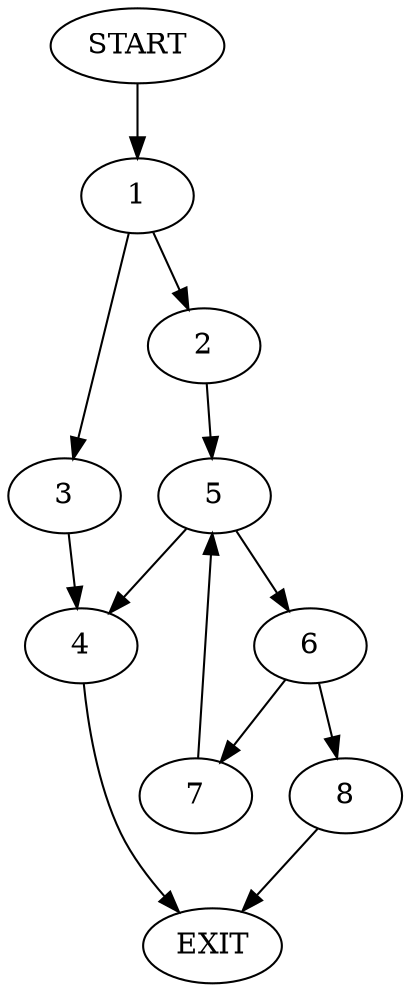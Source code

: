 digraph {
0 [label="START"]
9 [label="EXIT"]
0 -> 1
1 -> 2
1 -> 3
3 -> 4
2 -> 5
4 -> 9
5 -> 4
5 -> 6
6 -> 7
6 -> 8
8 -> 9
7 -> 5
}
